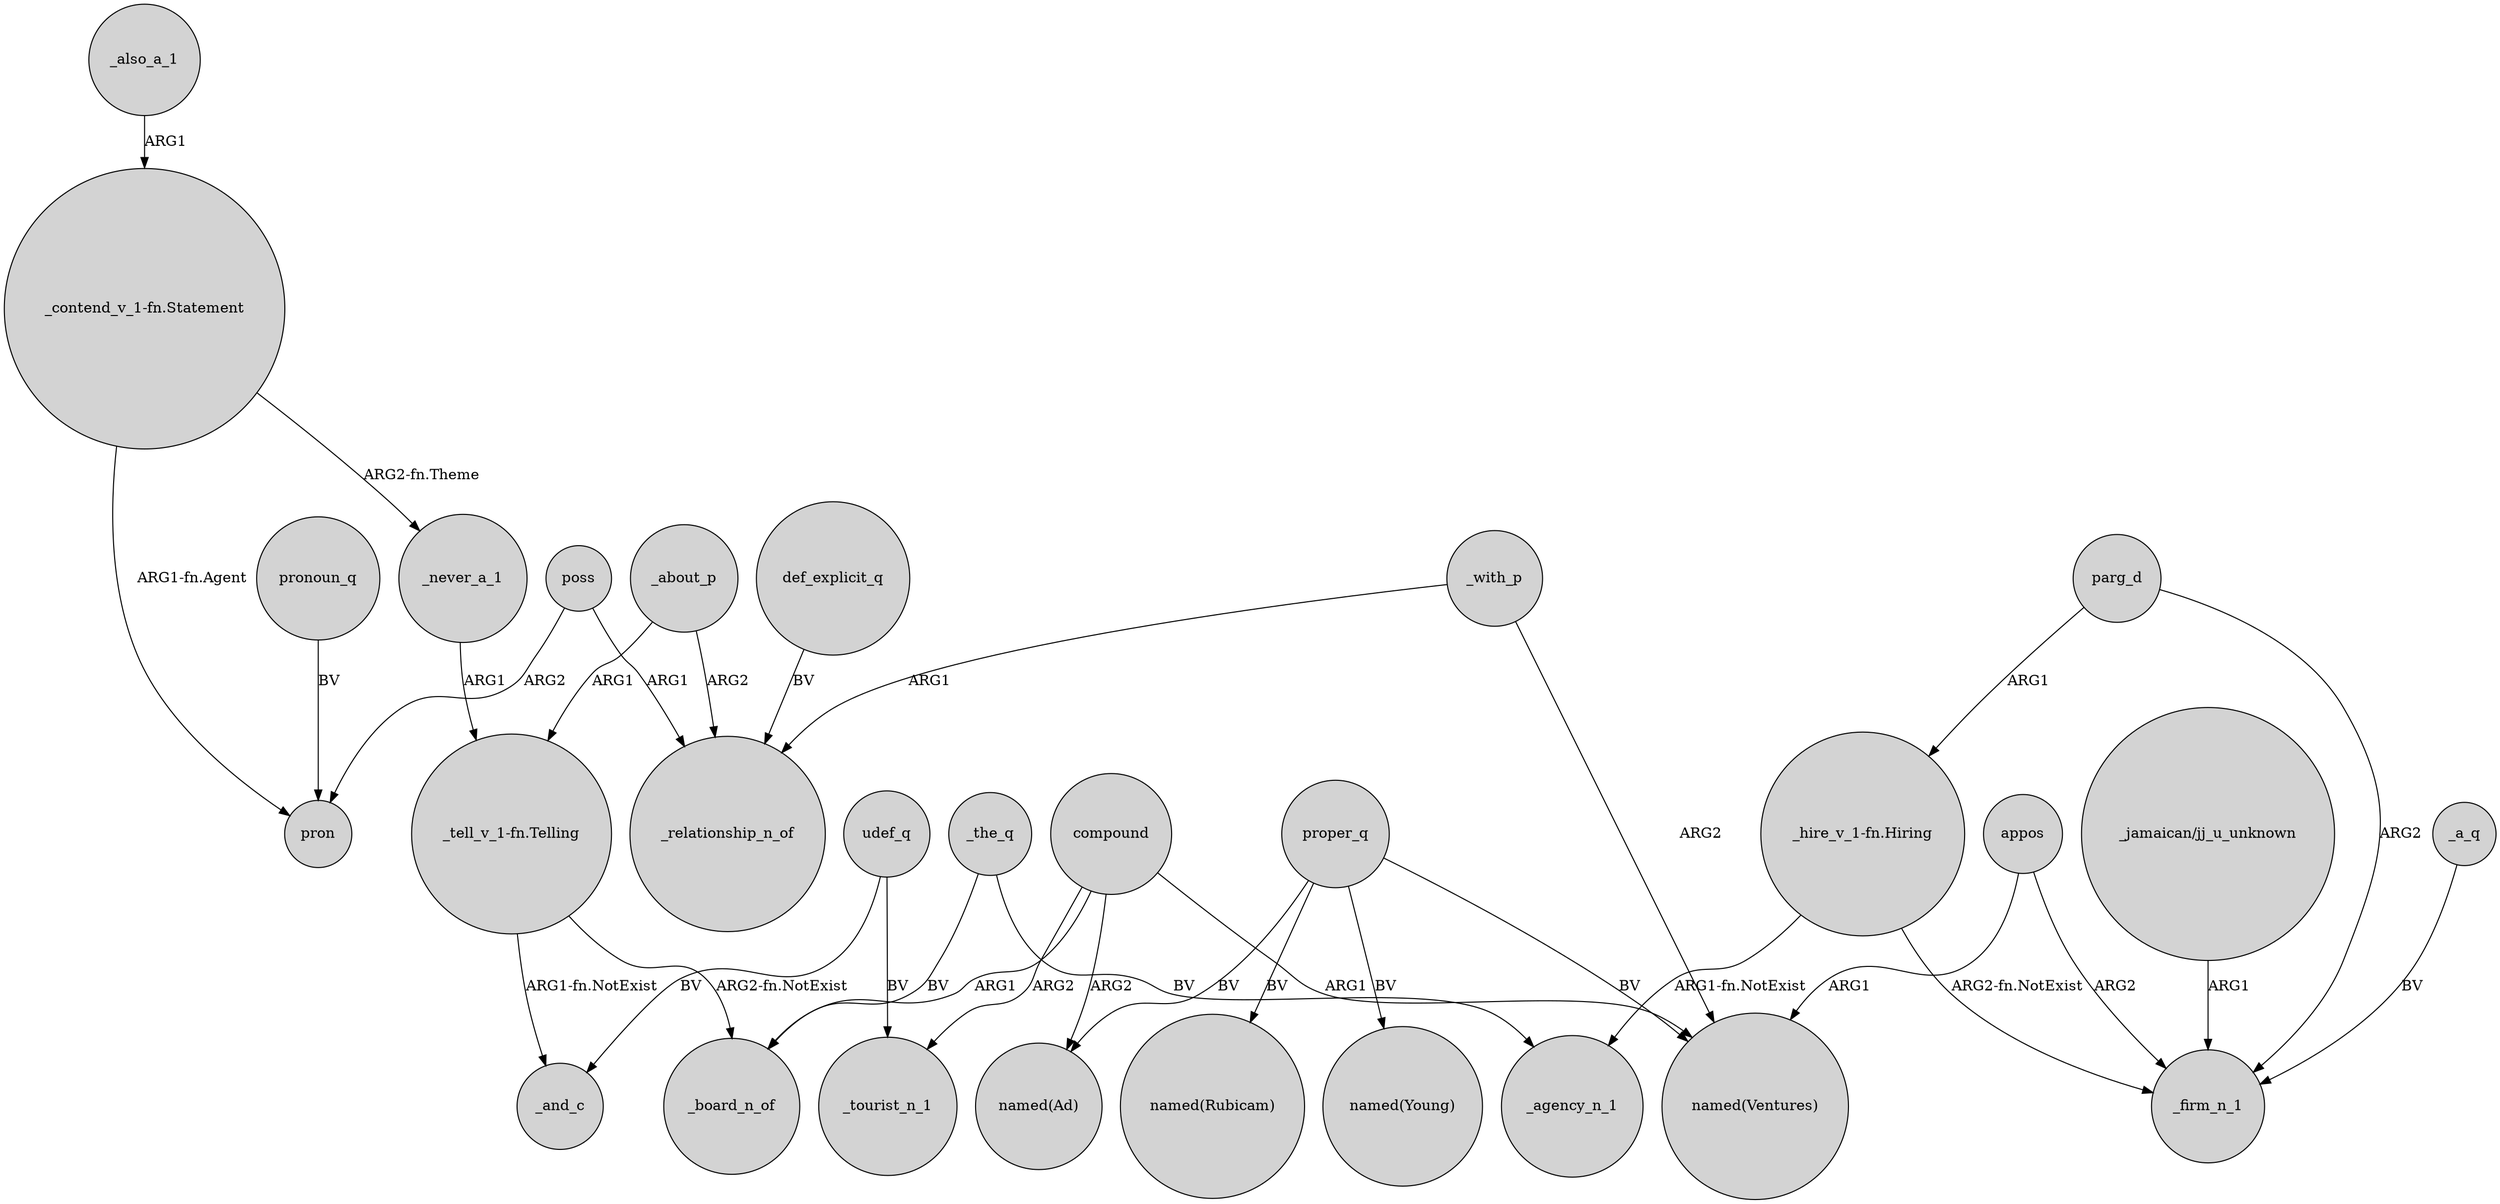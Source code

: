 digraph {
	node [shape=circle style=filled]
	_also_a_1 -> "_contend_v_1-fn.Statement" [label=ARG1]
	_the_q -> _agency_n_1 [label=BV]
	"_tell_v_1-fn.Telling" -> _board_n_of [label="ARG2-fn.NotExist"]
	poss -> pron [label=ARG2]
	appos -> _firm_n_1 [label=ARG2]
	"_hire_v_1-fn.Hiring" -> _agency_n_1 [label="ARG1-fn.NotExist"]
	compound -> _board_n_of [label=ARG1]
	proper_q -> "named(Rubicam)" [label=BV]
	_a_q -> _firm_n_1 [label=BV]
	"_contend_v_1-fn.Statement" -> pron [label="ARG1-fn.Agent"]
	"_contend_v_1-fn.Statement" -> _never_a_1 [label="ARG2-fn.Theme"]
	appos -> "named(Ventures)" [label=ARG1]
	"_hire_v_1-fn.Hiring" -> _firm_n_1 [label="ARG2-fn.NotExist"]
	udef_q -> _tourist_n_1 [label=BV]
	_about_p -> _relationship_n_of [label=ARG2]
	pronoun_q -> pron [label=BV]
	_about_p -> "_tell_v_1-fn.Telling" [label=ARG1]
	compound -> _tourist_n_1 [label=ARG2]
	"_jamaican/jj_u_unknown" -> _firm_n_1 [label=ARG1]
	_the_q -> _board_n_of [label=BV]
	_with_p -> _relationship_n_of [label=ARG1]
	_with_p -> "named(Ventures)" [label=ARG2]
	poss -> _relationship_n_of [label=ARG1]
	proper_q -> "named(Ventures)" [label=BV]
	def_explicit_q -> _relationship_n_of [label=BV]
	proper_q -> "named(Young)" [label=BV]
	"_tell_v_1-fn.Telling" -> _and_c [label="ARG1-fn.NotExist"]
	proper_q -> "named(Ad)" [label=BV]
	parg_d -> "_hire_v_1-fn.Hiring" [label=ARG1]
	udef_q -> _and_c [label=BV]
	_never_a_1 -> "_tell_v_1-fn.Telling" [label=ARG1]
	compound -> "named(Ventures)" [label=ARG1]
	compound -> "named(Ad)" [label=ARG2]
	parg_d -> _firm_n_1 [label=ARG2]
}
